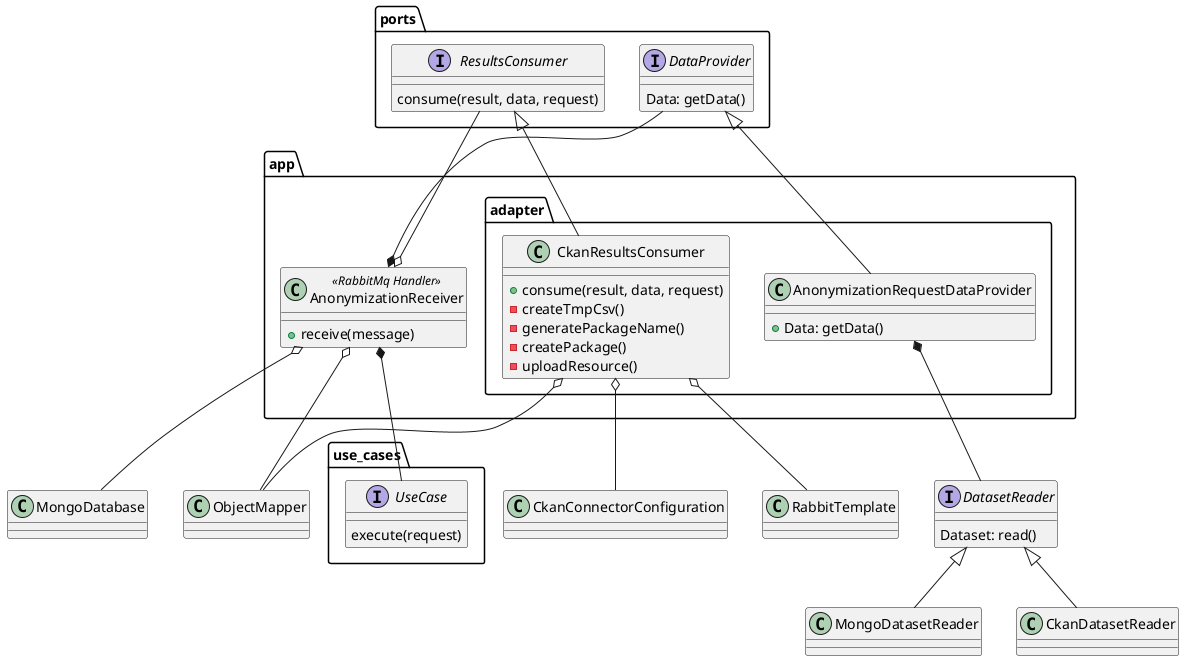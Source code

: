 @startuml

package ports {
    interface DataProvider {
        Data: getData()
    }
    interface ResultsConsumer {
        consume(result, data, request)
    }
}

package use_cases {
    interface UseCase {
        execute(request)
    }
}

package app {
    class AnonymizationReceiver <<RabbitMq Handler>> {
        + receive(message)
    }
}

package app.adapter {
    class AnonymizationRequestDataProvider {
        + Data: getData()
    }

    class CkanResultsConsumer {
        + consume(result, data, request)
        - createTmpCsv()
        - generatePackageName()
        - createPackage()
        - uploadResource()
    }
}

DataProvider <|-- AnonymizationRequestDataProvider
ResultsConsumer <|-- CkanResultsConsumer

AnonymizationReceiver o-- ObjectMapper
AnonymizationReceiver o-- MongoDatabase
AnonymizationReceiver o-- ResultsConsumer
AnonymizationReceiver *-- DataProvider
AnonymizationReceiver *-- UseCase


interface DatasetReader {
    Dataset: read()
}
AnonymizationRequestDataProvider *-- DatasetReader

DatasetReader <|-- MongoDatasetReader
DatasetReader <|-- CkanDatasetReader

CkanResultsConsumer o-- ObjectMapper
CkanResultsConsumer o-- RabbitTemplate
CkanResultsConsumer o-- CkanConnectorConfiguration

@enduml
